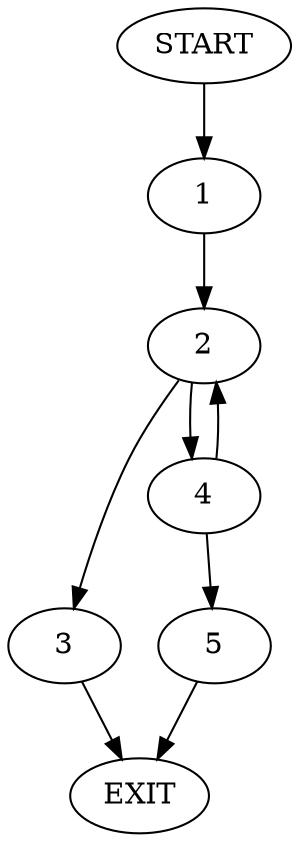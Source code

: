 digraph {
0 [label="START"]
6 [label="EXIT"]
0 -> 1
1 -> 2
2 -> 3
2 -> 4
4 -> 2
4 -> 5
3 -> 6
5 -> 6
}
